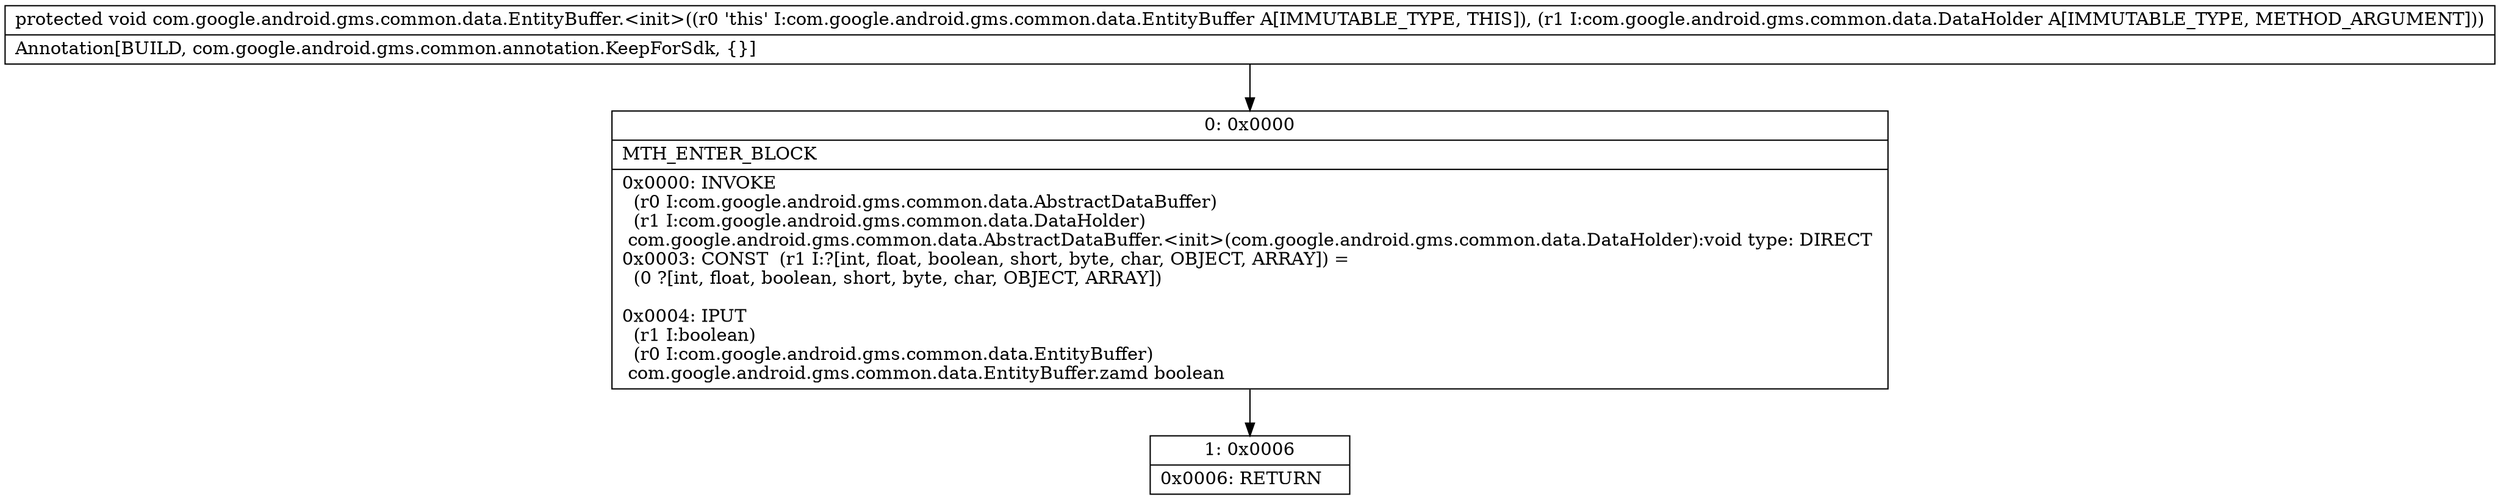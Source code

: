 digraph "CFG forcom.google.android.gms.common.data.EntityBuffer.\<init\>(Lcom\/google\/android\/gms\/common\/data\/DataHolder;)V" {
Node_0 [shape=record,label="{0\:\ 0x0000|MTH_ENTER_BLOCK\l|0x0000: INVOKE  \l  (r0 I:com.google.android.gms.common.data.AbstractDataBuffer)\l  (r1 I:com.google.android.gms.common.data.DataHolder)\l com.google.android.gms.common.data.AbstractDataBuffer.\<init\>(com.google.android.gms.common.data.DataHolder):void type: DIRECT \l0x0003: CONST  (r1 I:?[int, float, boolean, short, byte, char, OBJECT, ARRAY]) = \l  (0 ?[int, float, boolean, short, byte, char, OBJECT, ARRAY])\l \l0x0004: IPUT  \l  (r1 I:boolean)\l  (r0 I:com.google.android.gms.common.data.EntityBuffer)\l com.google.android.gms.common.data.EntityBuffer.zamd boolean \l}"];
Node_1 [shape=record,label="{1\:\ 0x0006|0x0006: RETURN   \l}"];
MethodNode[shape=record,label="{protected void com.google.android.gms.common.data.EntityBuffer.\<init\>((r0 'this' I:com.google.android.gms.common.data.EntityBuffer A[IMMUTABLE_TYPE, THIS]), (r1 I:com.google.android.gms.common.data.DataHolder A[IMMUTABLE_TYPE, METHOD_ARGUMENT]))  | Annotation[BUILD, com.google.android.gms.common.annotation.KeepForSdk, \{\}]\l}"];
MethodNode -> Node_0;
Node_0 -> Node_1;
}

